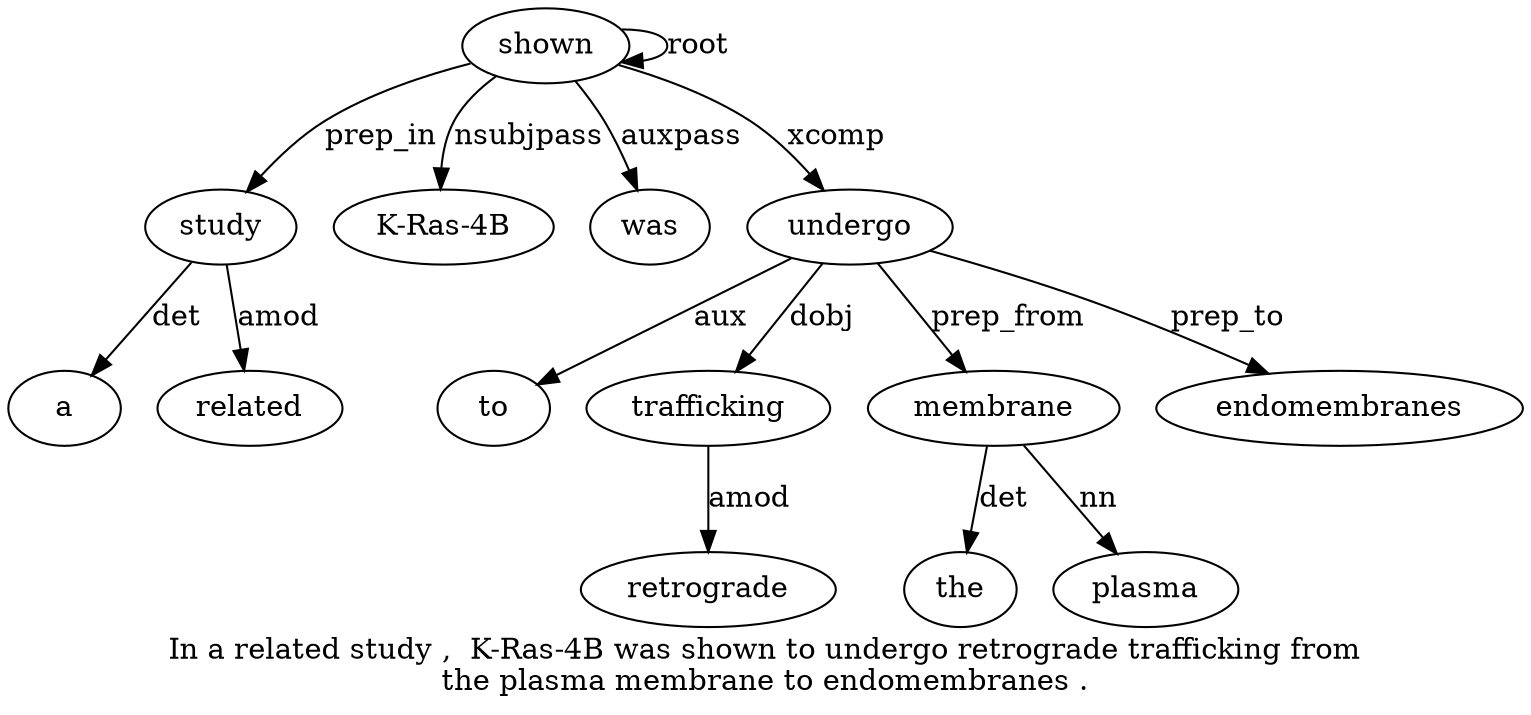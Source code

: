 digraph "In a related study ,  K-Ras-4B was shown to undergo retrograde trafficking from the plasma membrane to endomembranes ." {
label="In a related study ,  K-Ras-4B was shown to undergo retrograde trafficking from
the plasma membrane to endomembranes .";
study4 [style=filled, fillcolor=white, label=study];
a2 [style=filled, fillcolor=white, label=a];
study4 -> a2  [label=det];
related3 [style=filled, fillcolor=white, label=related];
study4 -> related3  [label=amod];
shown8 [style=filled, fillcolor=white, label=shown];
shown8 -> study4  [label=prep_in];
"K-Ras-4B6" [style=filled, fillcolor=white, label="K-Ras-4B"];
shown8 -> "K-Ras-4B6"  [label=nsubjpass];
was7 [style=filled, fillcolor=white, label=was];
shown8 -> was7  [label=auxpass];
shown8 -> shown8  [label=root];
undergo10 [style=filled, fillcolor=white, label=undergo];
to9 [style=filled, fillcolor=white, label=to];
undergo10 -> to9  [label=aux];
shown8 -> undergo10  [label=xcomp];
trafficking12 [style=filled, fillcolor=white, label=trafficking];
retrograde11 [style=filled, fillcolor=white, label=retrograde];
trafficking12 -> retrograde11  [label=amod];
undergo10 -> trafficking12  [label=dobj];
membrane16 [style=filled, fillcolor=white, label=membrane];
the14 [style=filled, fillcolor=white, label=the];
membrane16 -> the14  [label=det];
plasma15 [style=filled, fillcolor=white, label=plasma];
membrane16 -> plasma15  [label=nn];
undergo10 -> membrane16  [label=prep_from];
endomembranes18 [style=filled, fillcolor=white, label=endomembranes];
undergo10 -> endomembranes18  [label=prep_to];
}
